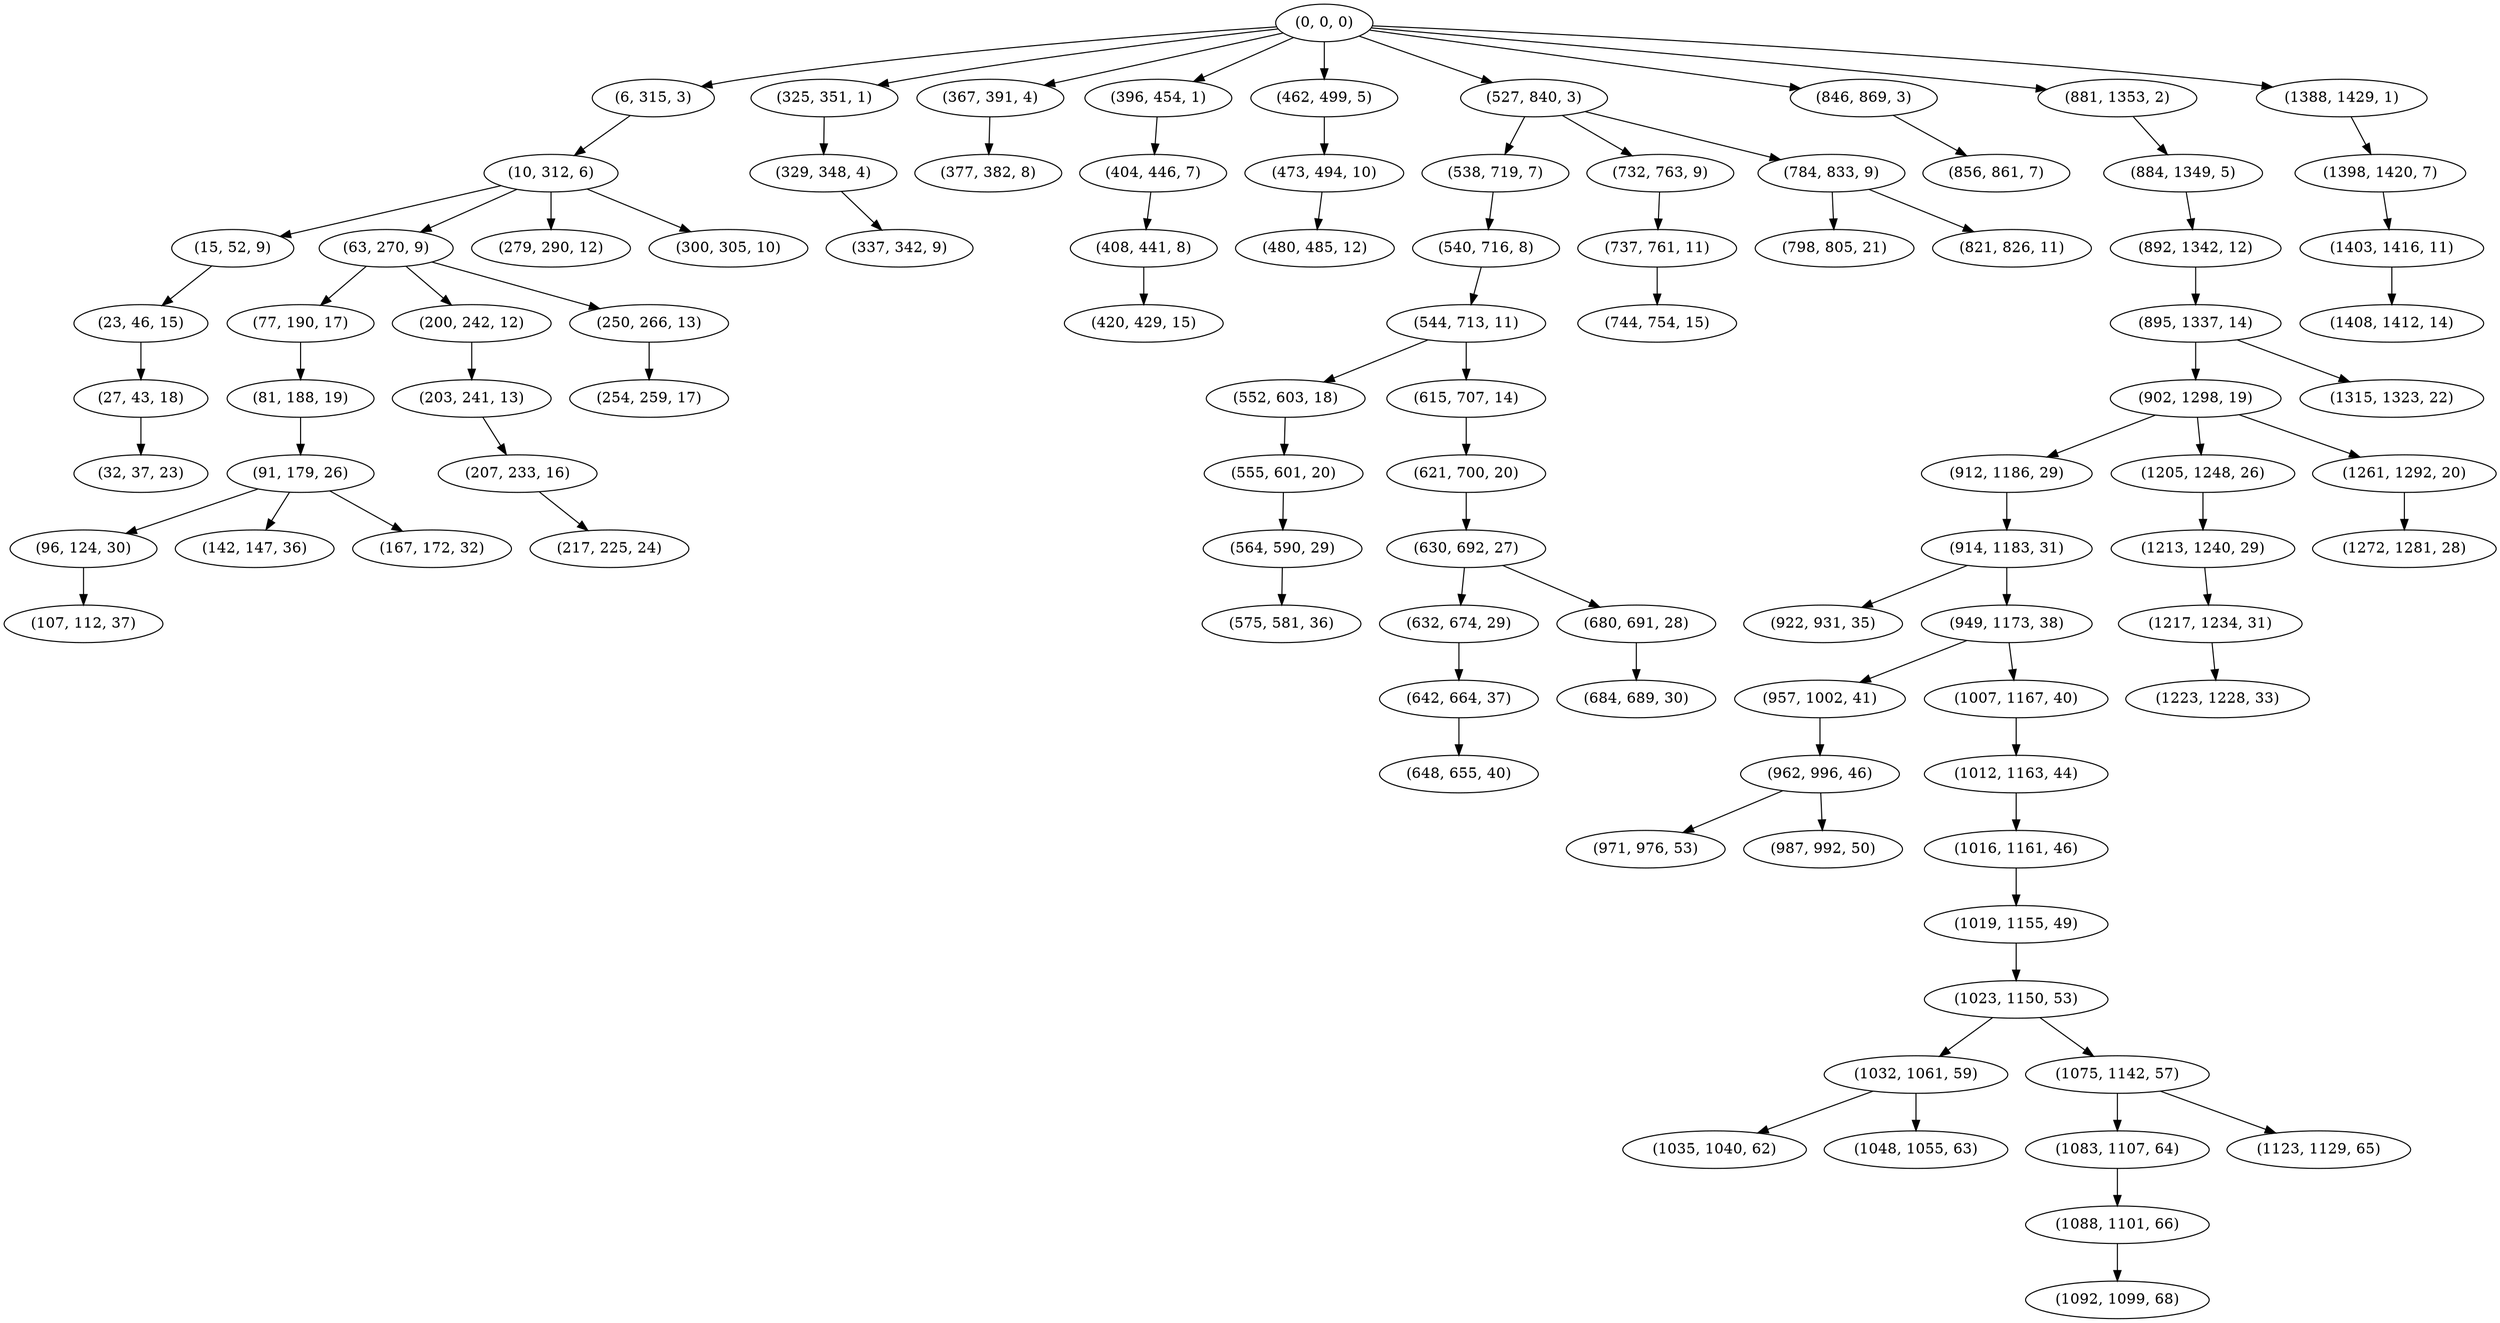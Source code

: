 digraph tree {
    "(0, 0, 0)";
    "(6, 315, 3)";
    "(10, 312, 6)";
    "(15, 52, 9)";
    "(23, 46, 15)";
    "(27, 43, 18)";
    "(32, 37, 23)";
    "(63, 270, 9)";
    "(77, 190, 17)";
    "(81, 188, 19)";
    "(91, 179, 26)";
    "(96, 124, 30)";
    "(107, 112, 37)";
    "(142, 147, 36)";
    "(167, 172, 32)";
    "(200, 242, 12)";
    "(203, 241, 13)";
    "(207, 233, 16)";
    "(217, 225, 24)";
    "(250, 266, 13)";
    "(254, 259, 17)";
    "(279, 290, 12)";
    "(300, 305, 10)";
    "(325, 351, 1)";
    "(329, 348, 4)";
    "(337, 342, 9)";
    "(367, 391, 4)";
    "(377, 382, 8)";
    "(396, 454, 1)";
    "(404, 446, 7)";
    "(408, 441, 8)";
    "(420, 429, 15)";
    "(462, 499, 5)";
    "(473, 494, 10)";
    "(480, 485, 12)";
    "(527, 840, 3)";
    "(538, 719, 7)";
    "(540, 716, 8)";
    "(544, 713, 11)";
    "(552, 603, 18)";
    "(555, 601, 20)";
    "(564, 590, 29)";
    "(575, 581, 36)";
    "(615, 707, 14)";
    "(621, 700, 20)";
    "(630, 692, 27)";
    "(632, 674, 29)";
    "(642, 664, 37)";
    "(648, 655, 40)";
    "(680, 691, 28)";
    "(684, 689, 30)";
    "(732, 763, 9)";
    "(737, 761, 11)";
    "(744, 754, 15)";
    "(784, 833, 9)";
    "(798, 805, 21)";
    "(821, 826, 11)";
    "(846, 869, 3)";
    "(856, 861, 7)";
    "(881, 1353, 2)";
    "(884, 1349, 5)";
    "(892, 1342, 12)";
    "(895, 1337, 14)";
    "(902, 1298, 19)";
    "(912, 1186, 29)";
    "(914, 1183, 31)";
    "(922, 931, 35)";
    "(949, 1173, 38)";
    "(957, 1002, 41)";
    "(962, 996, 46)";
    "(971, 976, 53)";
    "(987, 992, 50)";
    "(1007, 1167, 40)";
    "(1012, 1163, 44)";
    "(1016, 1161, 46)";
    "(1019, 1155, 49)";
    "(1023, 1150, 53)";
    "(1032, 1061, 59)";
    "(1035, 1040, 62)";
    "(1048, 1055, 63)";
    "(1075, 1142, 57)";
    "(1083, 1107, 64)";
    "(1088, 1101, 66)";
    "(1092, 1099, 68)";
    "(1123, 1129, 65)";
    "(1205, 1248, 26)";
    "(1213, 1240, 29)";
    "(1217, 1234, 31)";
    "(1223, 1228, 33)";
    "(1261, 1292, 20)";
    "(1272, 1281, 28)";
    "(1315, 1323, 22)";
    "(1388, 1429, 1)";
    "(1398, 1420, 7)";
    "(1403, 1416, 11)";
    "(1408, 1412, 14)";
    "(0, 0, 0)" -> "(6, 315, 3)";
    "(0, 0, 0)" -> "(325, 351, 1)";
    "(0, 0, 0)" -> "(367, 391, 4)";
    "(0, 0, 0)" -> "(396, 454, 1)";
    "(0, 0, 0)" -> "(462, 499, 5)";
    "(0, 0, 0)" -> "(527, 840, 3)";
    "(0, 0, 0)" -> "(846, 869, 3)";
    "(0, 0, 0)" -> "(881, 1353, 2)";
    "(0, 0, 0)" -> "(1388, 1429, 1)";
    "(6, 315, 3)" -> "(10, 312, 6)";
    "(10, 312, 6)" -> "(15, 52, 9)";
    "(10, 312, 6)" -> "(63, 270, 9)";
    "(10, 312, 6)" -> "(279, 290, 12)";
    "(10, 312, 6)" -> "(300, 305, 10)";
    "(15, 52, 9)" -> "(23, 46, 15)";
    "(23, 46, 15)" -> "(27, 43, 18)";
    "(27, 43, 18)" -> "(32, 37, 23)";
    "(63, 270, 9)" -> "(77, 190, 17)";
    "(63, 270, 9)" -> "(200, 242, 12)";
    "(63, 270, 9)" -> "(250, 266, 13)";
    "(77, 190, 17)" -> "(81, 188, 19)";
    "(81, 188, 19)" -> "(91, 179, 26)";
    "(91, 179, 26)" -> "(96, 124, 30)";
    "(91, 179, 26)" -> "(142, 147, 36)";
    "(91, 179, 26)" -> "(167, 172, 32)";
    "(96, 124, 30)" -> "(107, 112, 37)";
    "(200, 242, 12)" -> "(203, 241, 13)";
    "(203, 241, 13)" -> "(207, 233, 16)";
    "(207, 233, 16)" -> "(217, 225, 24)";
    "(250, 266, 13)" -> "(254, 259, 17)";
    "(325, 351, 1)" -> "(329, 348, 4)";
    "(329, 348, 4)" -> "(337, 342, 9)";
    "(367, 391, 4)" -> "(377, 382, 8)";
    "(396, 454, 1)" -> "(404, 446, 7)";
    "(404, 446, 7)" -> "(408, 441, 8)";
    "(408, 441, 8)" -> "(420, 429, 15)";
    "(462, 499, 5)" -> "(473, 494, 10)";
    "(473, 494, 10)" -> "(480, 485, 12)";
    "(527, 840, 3)" -> "(538, 719, 7)";
    "(527, 840, 3)" -> "(732, 763, 9)";
    "(527, 840, 3)" -> "(784, 833, 9)";
    "(538, 719, 7)" -> "(540, 716, 8)";
    "(540, 716, 8)" -> "(544, 713, 11)";
    "(544, 713, 11)" -> "(552, 603, 18)";
    "(544, 713, 11)" -> "(615, 707, 14)";
    "(552, 603, 18)" -> "(555, 601, 20)";
    "(555, 601, 20)" -> "(564, 590, 29)";
    "(564, 590, 29)" -> "(575, 581, 36)";
    "(615, 707, 14)" -> "(621, 700, 20)";
    "(621, 700, 20)" -> "(630, 692, 27)";
    "(630, 692, 27)" -> "(632, 674, 29)";
    "(630, 692, 27)" -> "(680, 691, 28)";
    "(632, 674, 29)" -> "(642, 664, 37)";
    "(642, 664, 37)" -> "(648, 655, 40)";
    "(680, 691, 28)" -> "(684, 689, 30)";
    "(732, 763, 9)" -> "(737, 761, 11)";
    "(737, 761, 11)" -> "(744, 754, 15)";
    "(784, 833, 9)" -> "(798, 805, 21)";
    "(784, 833, 9)" -> "(821, 826, 11)";
    "(846, 869, 3)" -> "(856, 861, 7)";
    "(881, 1353, 2)" -> "(884, 1349, 5)";
    "(884, 1349, 5)" -> "(892, 1342, 12)";
    "(892, 1342, 12)" -> "(895, 1337, 14)";
    "(895, 1337, 14)" -> "(902, 1298, 19)";
    "(895, 1337, 14)" -> "(1315, 1323, 22)";
    "(902, 1298, 19)" -> "(912, 1186, 29)";
    "(902, 1298, 19)" -> "(1205, 1248, 26)";
    "(902, 1298, 19)" -> "(1261, 1292, 20)";
    "(912, 1186, 29)" -> "(914, 1183, 31)";
    "(914, 1183, 31)" -> "(922, 931, 35)";
    "(914, 1183, 31)" -> "(949, 1173, 38)";
    "(949, 1173, 38)" -> "(957, 1002, 41)";
    "(949, 1173, 38)" -> "(1007, 1167, 40)";
    "(957, 1002, 41)" -> "(962, 996, 46)";
    "(962, 996, 46)" -> "(971, 976, 53)";
    "(962, 996, 46)" -> "(987, 992, 50)";
    "(1007, 1167, 40)" -> "(1012, 1163, 44)";
    "(1012, 1163, 44)" -> "(1016, 1161, 46)";
    "(1016, 1161, 46)" -> "(1019, 1155, 49)";
    "(1019, 1155, 49)" -> "(1023, 1150, 53)";
    "(1023, 1150, 53)" -> "(1032, 1061, 59)";
    "(1023, 1150, 53)" -> "(1075, 1142, 57)";
    "(1032, 1061, 59)" -> "(1035, 1040, 62)";
    "(1032, 1061, 59)" -> "(1048, 1055, 63)";
    "(1075, 1142, 57)" -> "(1083, 1107, 64)";
    "(1075, 1142, 57)" -> "(1123, 1129, 65)";
    "(1083, 1107, 64)" -> "(1088, 1101, 66)";
    "(1088, 1101, 66)" -> "(1092, 1099, 68)";
    "(1205, 1248, 26)" -> "(1213, 1240, 29)";
    "(1213, 1240, 29)" -> "(1217, 1234, 31)";
    "(1217, 1234, 31)" -> "(1223, 1228, 33)";
    "(1261, 1292, 20)" -> "(1272, 1281, 28)";
    "(1388, 1429, 1)" -> "(1398, 1420, 7)";
    "(1398, 1420, 7)" -> "(1403, 1416, 11)";
    "(1403, 1416, 11)" -> "(1408, 1412, 14)";
}
